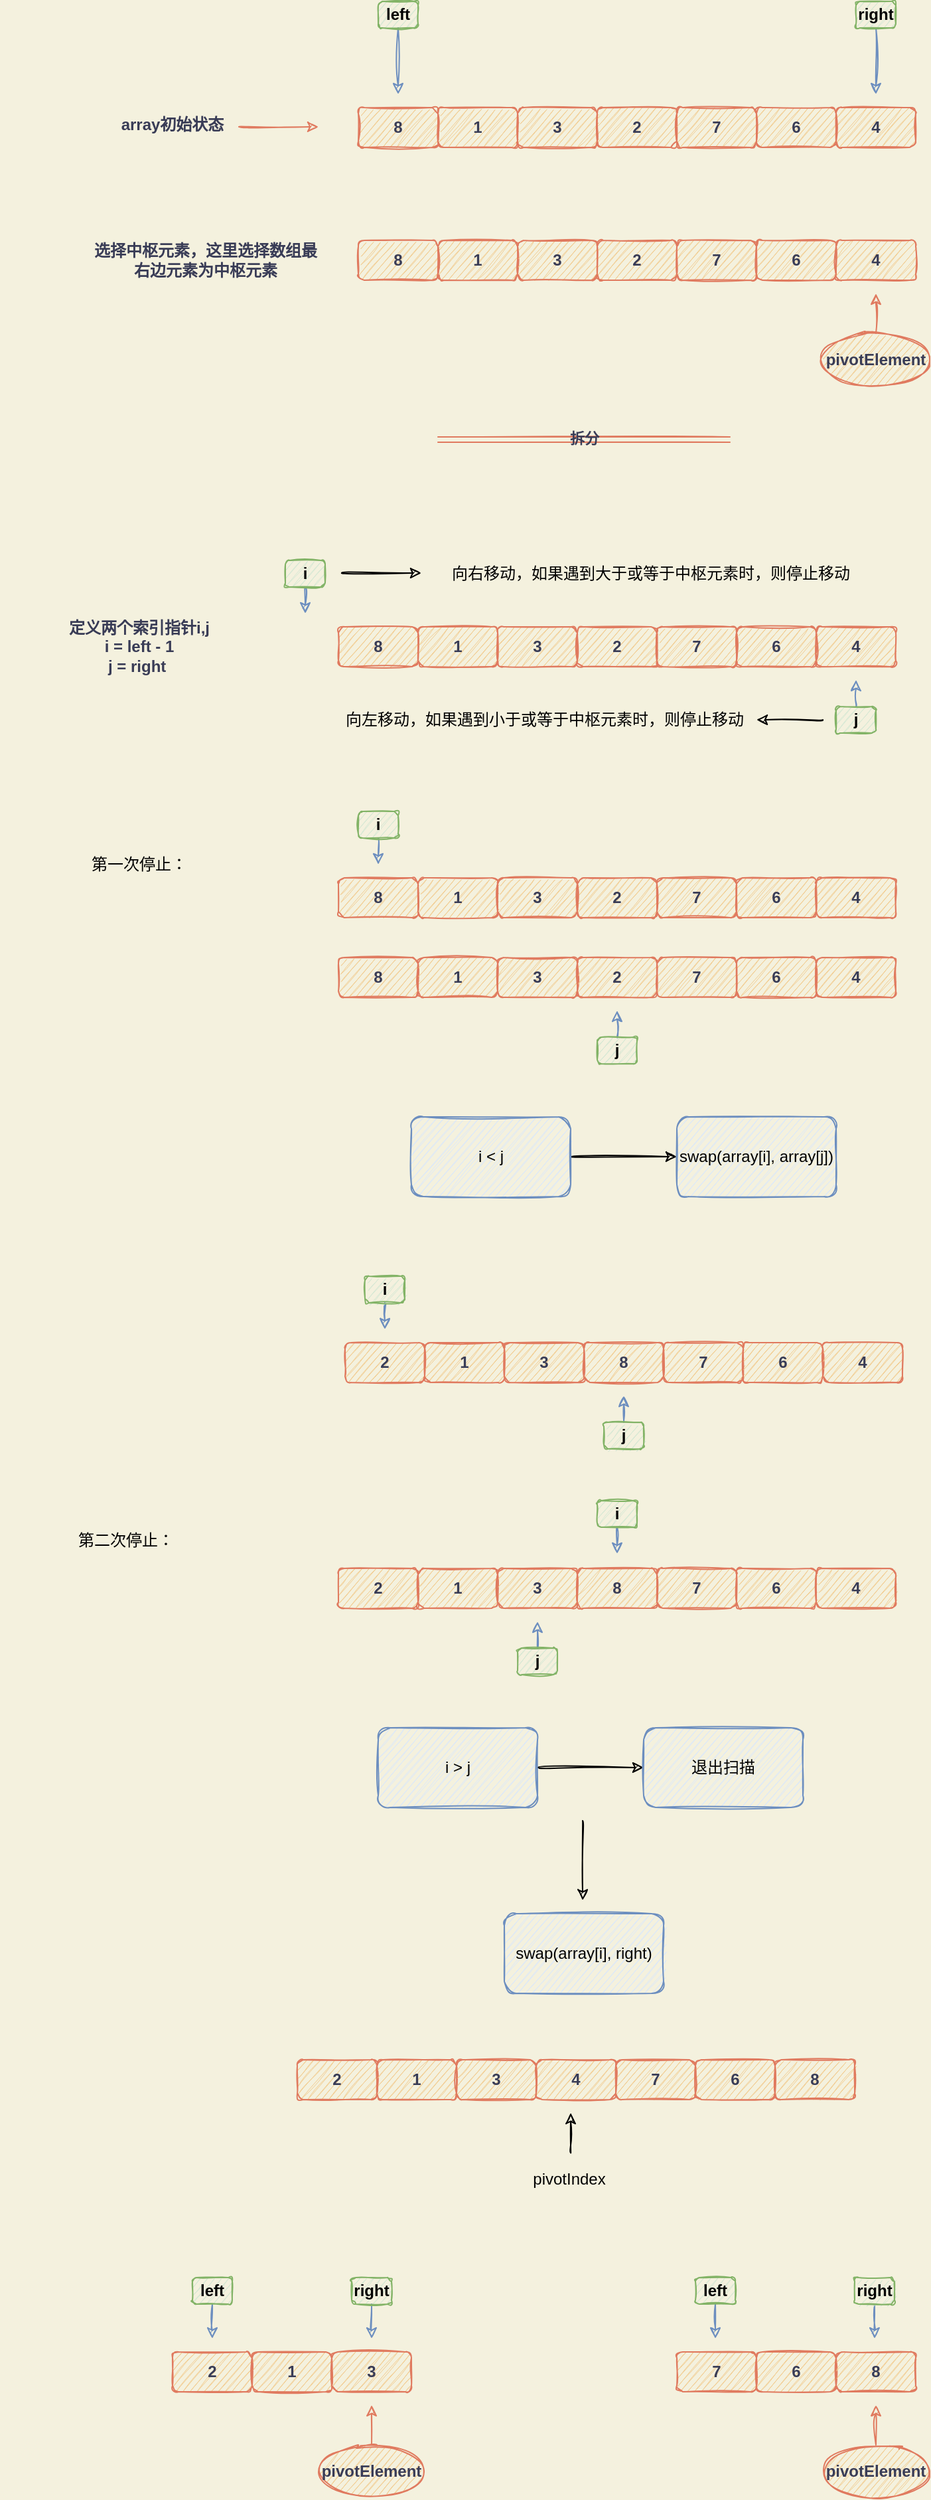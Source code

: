 <mxfile version="13.7.3" type="device"><diagram id="YVNx1R-h2q77OZoZSwzM" name="Page-1"><mxGraphModel dx="1853" dy="426" grid="1" gridSize="10" guides="1" tooltips="1" connect="1" arrows="1" fold="1" page="1" pageScale="1" pageWidth="827" pageHeight="1169" background="#F4F1DE" math="0" shadow="0"><root><mxCell id="0"/><mxCell id="1" parent="0"/><mxCell id="DaMv5-VRYf3MZPw7-eP7-1" value="8" style="whiteSpace=wrap;html=1;fillColor=#F2CC8F;strokeColor=#E07A5F;fontColor=#393C56;fontStyle=1;sketch=1;rounded=1;" parent="1" vertex="1"><mxGeometry x="250" y="100" width="60" height="30" as="geometry"/></mxCell><mxCell id="DaMv5-VRYf3MZPw7-eP7-2" value="1" style="whiteSpace=wrap;html=1;fillColor=#F2CC8F;strokeColor=#E07A5F;fontColor=#393C56;fontStyle=1;sketch=1;rounded=1;" parent="1" vertex="1"><mxGeometry x="310" y="100" width="60" height="30" as="geometry"/></mxCell><mxCell id="DaMv5-VRYf3MZPw7-eP7-3" value="3" style="whiteSpace=wrap;html=1;fillColor=#F2CC8F;strokeColor=#E07A5F;fontColor=#393C56;fontStyle=1;sketch=1;rounded=1;" parent="1" vertex="1"><mxGeometry x="370" y="100" width="60" height="30" as="geometry"/></mxCell><mxCell id="DaMv5-VRYf3MZPw7-eP7-4" value="2" style="whiteSpace=wrap;html=1;fillColor=#F2CC8F;strokeColor=#E07A5F;fontColor=#393C56;fontStyle=1;sketch=1;rounded=1;" parent="1" vertex="1"><mxGeometry x="430" y="100" width="60" height="30" as="geometry"/></mxCell><mxCell id="DaMv5-VRYf3MZPw7-eP7-5" value="7" style="whiteSpace=wrap;html=1;fillColor=#F2CC8F;strokeColor=#E07A5F;fontColor=#393C56;fontStyle=1;sketch=1;rounded=1;" parent="1" vertex="1"><mxGeometry x="490" y="100" width="60" height="30" as="geometry"/></mxCell><mxCell id="DaMv5-VRYf3MZPw7-eP7-6" value="6" style="whiteSpace=wrap;html=1;fillColor=#F2CC8F;strokeColor=#E07A5F;fontColor=#393C56;fontStyle=1;sketch=1;rounded=1;" parent="1" vertex="1"><mxGeometry x="550" y="100" width="60" height="30" as="geometry"/></mxCell><mxCell id="DaMv5-VRYf3MZPw7-eP7-7" value="4" style="whiteSpace=wrap;html=1;fillColor=#F2CC8F;strokeColor=#E07A5F;fontColor=#393C56;fontStyle=1;sketch=1;rounded=1;" parent="1" vertex="1"><mxGeometry x="610" y="100" width="60" height="30" as="geometry"/></mxCell><mxCell id="DaMv5-VRYf3MZPw7-eP7-8" value="array初始状态" style="text;html=1;strokeColor=none;fillColor=none;align=center;verticalAlign=middle;whiteSpace=wrap;fontColor=#393C56;fontStyle=1;sketch=1;rounded=1;" parent="1" vertex="1"><mxGeometry x="70" y="105" width="80" height="15" as="geometry"/></mxCell><mxCell id="DaMv5-VRYf3MZPw7-eP7-9" value="" style="endArrow=classic;html=1;labelBackgroundColor=#F4F1DE;strokeColor=#E07A5F;fontColor=#393C56;fontStyle=1;sketch=1;curved=1;" parent="1" edge="1"><mxGeometry width="50" height="50" relative="1" as="geometry"><mxPoint x="160" y="114.5" as="sourcePoint"/><mxPoint x="220" y="114.5" as="targetPoint"/></mxGeometry></mxCell><mxCell id="DaMv5-VRYf3MZPw7-eP7-22" style="edgeStyle=orthogonalEdgeStyle;orthogonalLoop=1;jettySize=auto;html=1;strokeColor=#6c8ebf;fillColor=#dae8fc;fontColor=#393C56;fontStyle=1;sketch=1;curved=1;" parent="1" source="DaMv5-VRYf3MZPw7-eP7-19" edge="1"><mxGeometry relative="1" as="geometry"><mxPoint x="280" y="90" as="targetPoint"/></mxGeometry></mxCell><mxCell id="DaMv5-VRYf3MZPw7-eP7-19" value="left" style="whiteSpace=wrap;html=1;strokeColor=#82b366;fillColor=#d5e8d4;fontStyle=1;sketch=1;rounded=1;" parent="1" vertex="1"><mxGeometry x="265" y="20" width="30" height="20" as="geometry"/></mxCell><mxCell id="DaMv5-VRYf3MZPw7-eP7-23" style="edgeStyle=orthogonalEdgeStyle;orthogonalLoop=1;jettySize=auto;html=1;strokeColor=#6c8ebf;fillColor=#dae8fc;fontColor=#393C56;fontStyle=1;sketch=1;curved=1;" parent="1" source="DaMv5-VRYf3MZPw7-eP7-20" edge="1"><mxGeometry relative="1" as="geometry"><mxPoint x="640" y="90" as="targetPoint"/></mxGeometry></mxCell><mxCell id="DaMv5-VRYf3MZPw7-eP7-20" value="right" style="whiteSpace=wrap;html=1;strokeColor=#82b366;fillColor=#d5e8d4;fontStyle=1;sketch=1;rounded=1;" parent="1" vertex="1"><mxGeometry x="625" y="20" width="30" height="20" as="geometry"/></mxCell><mxCell id="DaMv5-VRYf3MZPw7-eP7-24" value="选择中枢元素，这里选择数组最右边元素为中枢元素" style="text;html=1;strokeColor=none;fillColor=none;align=center;verticalAlign=middle;whiteSpace=wrap;fontColor=#393C56;fontStyle=1;sketch=1;rounded=1;" parent="1" vertex="1"><mxGeometry x="50" y="195" width="170" height="40" as="geometry"/></mxCell><mxCell id="DaMv5-VRYf3MZPw7-eP7-25" value="8" style="whiteSpace=wrap;html=1;fillColor=#F2CC8F;strokeColor=#E07A5F;fontColor=#393C56;fontStyle=1;sketch=1;rounded=1;" parent="1" vertex="1"><mxGeometry x="250" y="200" width="60" height="30" as="geometry"/></mxCell><mxCell id="DaMv5-VRYf3MZPw7-eP7-26" value="1" style="whiteSpace=wrap;html=1;fillColor=#F2CC8F;strokeColor=#E07A5F;fontColor=#393C56;fontStyle=1;sketch=1;rounded=1;" parent="1" vertex="1"><mxGeometry x="310" y="200" width="60" height="30" as="geometry"/></mxCell><mxCell id="DaMv5-VRYf3MZPw7-eP7-27" value="3" style="whiteSpace=wrap;html=1;fillColor=#F2CC8F;strokeColor=#E07A5F;fontColor=#393C56;fontStyle=1;sketch=1;rounded=1;" parent="1" vertex="1"><mxGeometry x="370" y="200" width="60" height="30" as="geometry"/></mxCell><mxCell id="DaMv5-VRYf3MZPw7-eP7-28" value="2" style="whiteSpace=wrap;html=1;fillColor=#F2CC8F;strokeColor=#E07A5F;fontColor=#393C56;fontStyle=1;sketch=1;rounded=1;" parent="1" vertex="1"><mxGeometry x="430" y="200" width="60" height="30" as="geometry"/></mxCell><mxCell id="DaMv5-VRYf3MZPw7-eP7-29" value="7" style="whiteSpace=wrap;html=1;fillColor=#F2CC8F;strokeColor=#E07A5F;fontColor=#393C56;fontStyle=1;sketch=1;rounded=1;" parent="1" vertex="1"><mxGeometry x="490" y="200" width="60" height="30" as="geometry"/></mxCell><mxCell id="DaMv5-VRYf3MZPw7-eP7-30" value="6" style="whiteSpace=wrap;html=1;fillColor=#F2CC8F;strokeColor=#E07A5F;fontColor=#393C56;fontStyle=1;sketch=1;rounded=1;" parent="1" vertex="1"><mxGeometry x="550" y="200" width="60" height="30" as="geometry"/></mxCell><mxCell id="DaMv5-VRYf3MZPw7-eP7-31" value="4" style="whiteSpace=wrap;html=1;fillColor=#F2CC8F;strokeColor=#E07A5F;fontColor=#393C56;fontStyle=1;sketch=1;rounded=1;" parent="1" vertex="1"><mxGeometry x="610" y="200" width="60" height="30" as="geometry"/></mxCell><mxCell id="DaMv5-VRYf3MZPw7-eP7-33" style="edgeStyle=orthogonalEdgeStyle;orthogonalLoop=1;jettySize=auto;html=1;strokeColor=#E07A5F;fillColor=#F2CC8F;fontColor=#393C56;fontStyle=1;sketch=1;curved=1;" parent="1" source="DaMv5-VRYf3MZPw7-eP7-32" edge="1"><mxGeometry relative="1" as="geometry"><mxPoint x="640" y="240" as="targetPoint"/></mxGeometry></mxCell><mxCell id="DaMv5-VRYf3MZPw7-eP7-32" value="pivotElement" style="ellipse;whiteSpace=wrap;html=1;strokeColor=#E07A5F;fillColor=#F2CC8F;fontColor=#393C56;fontStyle=1;sketch=1;rounded=1;" parent="1" vertex="1"><mxGeometry x="600" y="270" width="80" height="40" as="geometry"/></mxCell><mxCell id="DaMv5-VRYf3MZPw7-eP7-34" value="" style="shape=link;html=1;strokeColor=#E07A5F;fillColor=#F2CC8F;fontColor=#393C56;fontStyle=1;sketch=1;curved=1;" parent="1" edge="1"><mxGeometry width="100" relative="1" as="geometry"><mxPoint x="310" y="350" as="sourcePoint"/><mxPoint x="530" y="350" as="targetPoint"/></mxGeometry></mxCell><mxCell id="DaMv5-VRYf3MZPw7-eP7-35" value="拆分" style="edgeLabel;html=1;align=center;verticalAlign=middle;resizable=0;points=[];fontColor=#393C56;labelBackgroundColor=none;fontStyle=1;sketch=1;rounded=1;" parent="DaMv5-VRYf3MZPw7-eP7-34" vertex="1" connectable="0"><mxGeometry y="1" relative="1" as="geometry"><mxPoint as="offset"/></mxGeometry></mxCell><mxCell id="DaMv5-VRYf3MZPw7-eP7-36" value="定义两个索引指针i,j&lt;br&gt;i = left - 1&lt;br&gt;j = right&amp;nbsp;" style="text;html=1;strokeColor=none;fillColor=none;align=center;verticalAlign=middle;whiteSpace=wrap;labelBackgroundColor=none;fontColor=#393C56;fontStyle=1;sketch=1;rounded=1;" parent="1" vertex="1"><mxGeometry x="-20" y="476" width="210" height="60" as="geometry"/></mxCell><mxCell id="DaMv5-VRYf3MZPw7-eP7-38" value="8" style="whiteSpace=wrap;html=1;fillColor=#F2CC8F;strokeColor=#E07A5F;fontColor=#393C56;fontStyle=1;sketch=1;rounded=1;" parent="1" vertex="1"><mxGeometry x="235" y="491" width="60" height="30" as="geometry"/></mxCell><mxCell id="DaMv5-VRYf3MZPw7-eP7-39" value="1" style="whiteSpace=wrap;html=1;fillColor=#F2CC8F;strokeColor=#E07A5F;fontColor=#393C56;fontStyle=1;sketch=1;rounded=1;" parent="1" vertex="1"><mxGeometry x="295" y="491" width="60" height="30" as="geometry"/></mxCell><mxCell id="DaMv5-VRYf3MZPw7-eP7-40" value="3" style="whiteSpace=wrap;html=1;fillColor=#F2CC8F;strokeColor=#E07A5F;fontColor=#393C56;fontStyle=1;sketch=1;rounded=1;" parent="1" vertex="1"><mxGeometry x="355" y="491" width="60" height="30" as="geometry"/></mxCell><mxCell id="DaMv5-VRYf3MZPw7-eP7-41" value="2" style="whiteSpace=wrap;html=1;fillColor=#F2CC8F;strokeColor=#E07A5F;fontColor=#393C56;fontStyle=1;sketch=1;rounded=1;" parent="1" vertex="1"><mxGeometry x="415" y="491" width="60" height="30" as="geometry"/></mxCell><mxCell id="DaMv5-VRYf3MZPw7-eP7-42" value="7" style="whiteSpace=wrap;html=1;fillColor=#F2CC8F;strokeColor=#E07A5F;fontColor=#393C56;fontStyle=1;sketch=1;rounded=1;" parent="1" vertex="1"><mxGeometry x="475" y="491" width="60" height="30" as="geometry"/></mxCell><mxCell id="DaMv5-VRYf3MZPw7-eP7-43" value="6" style="whiteSpace=wrap;html=1;fillColor=#F2CC8F;strokeColor=#E07A5F;fontColor=#393C56;fontStyle=1;sketch=1;rounded=1;" parent="1" vertex="1"><mxGeometry x="535" y="491" width="60" height="30" as="geometry"/></mxCell><mxCell id="DaMv5-VRYf3MZPw7-eP7-44" value="4" style="whiteSpace=wrap;html=1;fillColor=#F2CC8F;strokeColor=#E07A5F;fontColor=#393C56;fontStyle=1;sketch=1;rounded=1;" parent="1" vertex="1"><mxGeometry x="595" y="491" width="60" height="30" as="geometry"/></mxCell><mxCell id="DaMv5-VRYf3MZPw7-eP7-45" style="edgeStyle=orthogonalEdgeStyle;orthogonalLoop=1;jettySize=auto;html=1;strokeColor=#6c8ebf;fillColor=#dae8fc;fontColor=#393C56;fontStyle=1;sketch=1;curved=1;" parent="1" source="DaMv5-VRYf3MZPw7-eP7-46" edge="1"><mxGeometry relative="1" as="geometry"><mxPoint x="210" y="481" as="targetPoint"/></mxGeometry></mxCell><mxCell id="DaMv5-VRYf3MZPw7-eP7-46" value="i" style="whiteSpace=wrap;html=1;strokeColor=#82b366;fillColor=#d5e8d4;fontStyle=1;sketch=1;rounded=1;" parent="1" vertex="1"><mxGeometry x="195" y="441" width="30" height="20" as="geometry"/></mxCell><mxCell id="DaMv5-VRYf3MZPw7-eP7-47" style="edgeStyle=orthogonalEdgeStyle;orthogonalLoop=1;jettySize=auto;html=1;strokeColor=#6c8ebf;fillColor=#dae8fc;fontColor=#393C56;exitX=0.5;exitY=0;exitDx=0;exitDy=0;fontStyle=1;sketch=1;curved=1;" parent="1" source="DaMv5-VRYf3MZPw7-eP7-48" edge="1"><mxGeometry relative="1" as="geometry"><mxPoint x="625" y="531" as="targetPoint"/></mxGeometry></mxCell><mxCell id="DaMv5-VRYf3MZPw7-eP7-48" value="j" style="whiteSpace=wrap;html=1;strokeColor=#82b366;fillColor=#d5e8d4;fontStyle=1;sketch=1;rounded=1;" parent="1" vertex="1"><mxGeometry x="610" y="551" width="30" height="20" as="geometry"/></mxCell><mxCell id="xfpOh3_pcSAr-uzuh0t--2" value="" style="endArrow=classic;html=1;sketch=1;curved=1;" edge="1" parent="1"><mxGeometry width="50" height="50" relative="1" as="geometry"><mxPoint x="237.5" y="450.5" as="sourcePoint"/><mxPoint x="297.5" y="450.5" as="targetPoint"/></mxGeometry></mxCell><mxCell id="xfpOh3_pcSAr-uzuh0t--3" value="向右移动，如果遇到大于或等于中枢元素时，则停止移动" style="text;html=1;strokeColor=none;fillColor=none;align=center;verticalAlign=middle;whiteSpace=wrap;sketch=1;rounded=1;" vertex="1" parent="1"><mxGeometry x="307.5" y="441" width="325" height="20" as="geometry"/></mxCell><mxCell id="xfpOh3_pcSAr-uzuh0t--4" value="" style="endArrow=classic;html=1;sketch=1;curved=1;" edge="1" parent="1"><mxGeometry width="50" height="50" relative="1" as="geometry"><mxPoint x="600" y="561" as="sourcePoint"/><mxPoint x="550" y="561" as="targetPoint"/></mxGeometry></mxCell><mxCell id="xfpOh3_pcSAr-uzuh0t--5" value="向左移动，如果遇到小于或等于中枢元素时，则停止移动" style="text;html=1;strokeColor=none;fillColor=none;align=center;verticalAlign=middle;whiteSpace=wrap;sketch=1;rounded=1;" vertex="1" parent="1"><mxGeometry x="227.5" y="551" width="325" height="20" as="geometry"/></mxCell><mxCell id="xfpOh3_pcSAr-uzuh0t--9" value="第一次停止：" style="text;html=1;strokeColor=none;fillColor=none;align=center;verticalAlign=middle;whiteSpace=wrap;sketch=1;rounded=1;" vertex="1" parent="1"><mxGeometry x="40" y="660" width="90" height="20" as="geometry"/></mxCell><mxCell id="xfpOh3_pcSAr-uzuh0t--10" value="8" style="whiteSpace=wrap;html=1;fillColor=#F2CC8F;strokeColor=#E07A5F;fontColor=#393C56;fontStyle=1;sketch=1;rounded=1;" vertex="1" parent="1"><mxGeometry x="235" y="680" width="60" height="30" as="geometry"/></mxCell><mxCell id="xfpOh3_pcSAr-uzuh0t--11" value="1" style="whiteSpace=wrap;html=1;fillColor=#F2CC8F;strokeColor=#E07A5F;fontColor=#393C56;fontStyle=1;sketch=1;rounded=1;" vertex="1" parent="1"><mxGeometry x="295" y="680" width="60" height="30" as="geometry"/></mxCell><mxCell id="xfpOh3_pcSAr-uzuh0t--12" value="3" style="whiteSpace=wrap;html=1;fillColor=#F2CC8F;strokeColor=#E07A5F;fontColor=#393C56;fontStyle=1;sketch=1;rounded=1;" vertex="1" parent="1"><mxGeometry x="355" y="680" width="60" height="30" as="geometry"/></mxCell><mxCell id="xfpOh3_pcSAr-uzuh0t--13" value="2" style="whiteSpace=wrap;html=1;fillColor=#F2CC8F;strokeColor=#E07A5F;fontColor=#393C56;fontStyle=1;sketch=1;rounded=1;" vertex="1" parent="1"><mxGeometry x="415" y="680" width="60" height="30" as="geometry"/></mxCell><mxCell id="xfpOh3_pcSAr-uzuh0t--14" value="7" style="whiteSpace=wrap;html=1;fillColor=#F2CC8F;strokeColor=#E07A5F;fontColor=#393C56;fontStyle=1;sketch=1;rounded=1;" vertex="1" parent="1"><mxGeometry x="475" y="680" width="60" height="30" as="geometry"/></mxCell><mxCell id="xfpOh3_pcSAr-uzuh0t--15" value="6" style="whiteSpace=wrap;html=1;fillColor=#F2CC8F;strokeColor=#E07A5F;fontColor=#393C56;fontStyle=1;sketch=1;rounded=1;" vertex="1" parent="1"><mxGeometry x="535" y="680" width="60" height="30" as="geometry"/></mxCell><mxCell id="xfpOh3_pcSAr-uzuh0t--16" value="4" style="whiteSpace=wrap;html=1;fillColor=#F2CC8F;strokeColor=#E07A5F;fontColor=#393C56;fontStyle=1;sketch=1;rounded=1;" vertex="1" parent="1"><mxGeometry x="595" y="680" width="60" height="30" as="geometry"/></mxCell><mxCell id="xfpOh3_pcSAr-uzuh0t--17" style="edgeStyle=orthogonalEdgeStyle;orthogonalLoop=1;jettySize=auto;html=1;strokeColor=#6c8ebf;fillColor=#dae8fc;fontColor=#393C56;fontStyle=1;sketch=1;curved=1;" edge="1" parent="1" source="xfpOh3_pcSAr-uzuh0t--18"><mxGeometry relative="1" as="geometry"><mxPoint x="265" y="670" as="targetPoint"/></mxGeometry></mxCell><mxCell id="xfpOh3_pcSAr-uzuh0t--18" value="i" style="whiteSpace=wrap;html=1;strokeColor=#82b366;fillColor=#d5e8d4;fontStyle=1;sketch=1;rounded=1;" vertex="1" parent="1"><mxGeometry x="250" y="630" width="30" height="20" as="geometry"/></mxCell><mxCell id="xfpOh3_pcSAr-uzuh0t--21" value="8" style="whiteSpace=wrap;html=1;fillColor=#F2CC8F;strokeColor=#E07A5F;fontColor=#393C56;fontStyle=1;sketch=1;rounded=1;" vertex="1" parent="1"><mxGeometry x="235" y="740" width="60" height="30" as="geometry"/></mxCell><mxCell id="xfpOh3_pcSAr-uzuh0t--22" value="1" style="whiteSpace=wrap;html=1;fillColor=#F2CC8F;strokeColor=#E07A5F;fontColor=#393C56;fontStyle=1;sketch=1;rounded=1;" vertex="1" parent="1"><mxGeometry x="295" y="740" width="60" height="30" as="geometry"/></mxCell><mxCell id="xfpOh3_pcSAr-uzuh0t--23" value="3" style="whiteSpace=wrap;html=1;fillColor=#F2CC8F;strokeColor=#E07A5F;fontColor=#393C56;fontStyle=1;sketch=1;rounded=1;" vertex="1" parent="1"><mxGeometry x="355" y="740" width="60" height="30" as="geometry"/></mxCell><mxCell id="xfpOh3_pcSAr-uzuh0t--24" value="2" style="whiteSpace=wrap;html=1;fillColor=#F2CC8F;strokeColor=#E07A5F;fontColor=#393C56;fontStyle=1;sketch=1;rounded=1;" vertex="1" parent="1"><mxGeometry x="415" y="740" width="60" height="30" as="geometry"/></mxCell><mxCell id="xfpOh3_pcSAr-uzuh0t--25" value="7" style="whiteSpace=wrap;html=1;fillColor=#F2CC8F;strokeColor=#E07A5F;fontColor=#393C56;fontStyle=1;sketch=1;rounded=1;" vertex="1" parent="1"><mxGeometry x="475" y="740" width="60" height="30" as="geometry"/></mxCell><mxCell id="xfpOh3_pcSAr-uzuh0t--26" value="6" style="whiteSpace=wrap;html=1;fillColor=#F2CC8F;strokeColor=#E07A5F;fontColor=#393C56;fontStyle=1;sketch=1;rounded=1;" vertex="1" parent="1"><mxGeometry x="535" y="740" width="60" height="30" as="geometry"/></mxCell><mxCell id="xfpOh3_pcSAr-uzuh0t--27" value="4" style="whiteSpace=wrap;html=1;fillColor=#F2CC8F;strokeColor=#E07A5F;fontColor=#393C56;fontStyle=1;sketch=1;rounded=1;" vertex="1" parent="1"><mxGeometry x="595" y="740" width="60" height="30" as="geometry"/></mxCell><mxCell id="xfpOh3_pcSAr-uzuh0t--30" style="edgeStyle=orthogonalEdgeStyle;orthogonalLoop=1;jettySize=auto;html=1;strokeColor=#6c8ebf;fillColor=#dae8fc;fontColor=#393C56;exitX=0.5;exitY=0;exitDx=0;exitDy=0;fontStyle=1;sketch=1;curved=1;" edge="1" parent="1" source="xfpOh3_pcSAr-uzuh0t--31"><mxGeometry relative="1" as="geometry"><mxPoint x="445" y="780" as="targetPoint"/></mxGeometry></mxCell><mxCell id="xfpOh3_pcSAr-uzuh0t--31" value="j" style="whiteSpace=wrap;html=1;strokeColor=#82b366;fillColor=#d5e8d4;fontStyle=1;sketch=1;rounded=1;" vertex="1" parent="1"><mxGeometry x="430" y="800" width="30" height="20" as="geometry"/></mxCell><mxCell id="xfpOh3_pcSAr-uzuh0t--34" value="" style="edgeStyle=orthogonalEdgeStyle;orthogonalLoop=1;jettySize=auto;html=1;sketch=1;curved=1;" edge="1" parent="1" source="xfpOh3_pcSAr-uzuh0t--32" target="xfpOh3_pcSAr-uzuh0t--33"><mxGeometry relative="1" as="geometry"/></mxCell><mxCell id="xfpOh3_pcSAr-uzuh0t--32" value="i &amp;lt; j" style="whiteSpace=wrap;html=1;fillColor=#dae8fc;strokeColor=#6c8ebf;sketch=1;rounded=1;" vertex="1" parent="1"><mxGeometry x="290" y="860" width="120" height="60" as="geometry"/></mxCell><mxCell id="xfpOh3_pcSAr-uzuh0t--33" value="swap(array[i], array[j])" style="whiteSpace=wrap;html=1;strokeColor=#6c8ebf;fillColor=#dae8fc;sketch=1;rounded=1;" vertex="1" parent="1"><mxGeometry x="490" y="860" width="120" height="60" as="geometry"/></mxCell><mxCell id="xfpOh3_pcSAr-uzuh0t--35" value="2" style="whiteSpace=wrap;html=1;fillColor=#F2CC8F;strokeColor=#E07A5F;fontColor=#393C56;fontStyle=1;sketch=1;rounded=1;" vertex="1" parent="1"><mxGeometry x="240" y="1030" width="60" height="30" as="geometry"/></mxCell><mxCell id="xfpOh3_pcSAr-uzuh0t--36" value="1" style="whiteSpace=wrap;html=1;fillColor=#F2CC8F;strokeColor=#E07A5F;fontColor=#393C56;fontStyle=1;sketch=1;rounded=1;" vertex="1" parent="1"><mxGeometry x="300" y="1030" width="60" height="30" as="geometry"/></mxCell><mxCell id="xfpOh3_pcSAr-uzuh0t--37" value="3" style="whiteSpace=wrap;html=1;fillColor=#F2CC8F;strokeColor=#E07A5F;fontColor=#393C56;fontStyle=1;sketch=1;rounded=1;" vertex="1" parent="1"><mxGeometry x="360" y="1030" width="60" height="30" as="geometry"/></mxCell><mxCell id="xfpOh3_pcSAr-uzuh0t--38" value="8" style="whiteSpace=wrap;html=1;fillColor=#F2CC8F;strokeColor=#E07A5F;fontColor=#393C56;fontStyle=1;sketch=1;rounded=1;" vertex="1" parent="1"><mxGeometry x="420" y="1030" width="60" height="30" as="geometry"/></mxCell><mxCell id="xfpOh3_pcSAr-uzuh0t--39" value="7" style="whiteSpace=wrap;html=1;fillColor=#F2CC8F;strokeColor=#E07A5F;fontColor=#393C56;fontStyle=1;sketch=1;rounded=1;" vertex="1" parent="1"><mxGeometry x="480" y="1030" width="60" height="30" as="geometry"/></mxCell><mxCell id="xfpOh3_pcSAr-uzuh0t--40" value="6" style="whiteSpace=wrap;html=1;fillColor=#F2CC8F;strokeColor=#E07A5F;fontColor=#393C56;fontStyle=1;sketch=1;rounded=1;" vertex="1" parent="1"><mxGeometry x="540" y="1030" width="60" height="30" as="geometry"/></mxCell><mxCell id="xfpOh3_pcSAr-uzuh0t--41" value="4" style="whiteSpace=wrap;html=1;fillColor=#F2CC8F;strokeColor=#E07A5F;fontColor=#393C56;fontStyle=1;sketch=1;rounded=1;" vertex="1" parent="1"><mxGeometry x="600" y="1030" width="60" height="30" as="geometry"/></mxCell><mxCell id="xfpOh3_pcSAr-uzuh0t--46" style="edgeStyle=orthogonalEdgeStyle;orthogonalLoop=1;jettySize=auto;html=1;strokeColor=#6c8ebf;fillColor=#dae8fc;fontColor=#393C56;fontStyle=1;sketch=1;curved=1;" edge="1" parent="1" source="xfpOh3_pcSAr-uzuh0t--47"><mxGeometry relative="1" as="geometry"><mxPoint x="270" y="1020" as="targetPoint"/></mxGeometry></mxCell><mxCell id="xfpOh3_pcSAr-uzuh0t--47" value="i" style="whiteSpace=wrap;html=1;strokeColor=#82b366;fillColor=#d5e8d4;fontStyle=1;sketch=1;rounded=1;" vertex="1" parent="1"><mxGeometry x="255" y="980" width="30" height="20" as="geometry"/></mxCell><mxCell id="xfpOh3_pcSAr-uzuh0t--48" style="edgeStyle=orthogonalEdgeStyle;orthogonalLoop=1;jettySize=auto;html=1;strokeColor=#6c8ebf;fillColor=#dae8fc;fontColor=#393C56;exitX=0.5;exitY=0;exitDx=0;exitDy=0;fontStyle=1;sketch=1;curved=1;" edge="1" parent="1" source="xfpOh3_pcSAr-uzuh0t--49"><mxGeometry relative="1" as="geometry"><mxPoint x="450" y="1070" as="targetPoint"/></mxGeometry></mxCell><mxCell id="xfpOh3_pcSAr-uzuh0t--49" value="j" style="whiteSpace=wrap;html=1;strokeColor=#82b366;fillColor=#d5e8d4;fontStyle=1;sketch=1;rounded=1;" vertex="1" parent="1"><mxGeometry x="435" y="1090" width="30" height="20" as="geometry"/></mxCell><mxCell id="xfpOh3_pcSAr-uzuh0t--50" value="第二次停止：" style="text;html=1;strokeColor=none;fillColor=none;align=center;verticalAlign=middle;whiteSpace=wrap;sketch=1;rounded=1;" vertex="1" parent="1"><mxGeometry x="30" y="1169" width="90" height="20" as="geometry"/></mxCell><mxCell id="xfpOh3_pcSAr-uzuh0t--51" value="2" style="whiteSpace=wrap;html=1;fillColor=#F2CC8F;strokeColor=#E07A5F;fontColor=#393C56;fontStyle=1;sketch=1;rounded=1;" vertex="1" parent="1"><mxGeometry x="235" y="1200" width="60" height="30" as="geometry"/></mxCell><mxCell id="xfpOh3_pcSAr-uzuh0t--52" value="1" style="whiteSpace=wrap;html=1;fillColor=#F2CC8F;strokeColor=#E07A5F;fontColor=#393C56;fontStyle=1;sketch=1;rounded=1;" vertex="1" parent="1"><mxGeometry x="295" y="1200" width="60" height="30" as="geometry"/></mxCell><mxCell id="xfpOh3_pcSAr-uzuh0t--53" value="3" style="whiteSpace=wrap;html=1;fillColor=#F2CC8F;strokeColor=#E07A5F;fontColor=#393C56;fontStyle=1;sketch=1;rounded=1;" vertex="1" parent="1"><mxGeometry x="355" y="1200" width="60" height="30" as="geometry"/></mxCell><mxCell id="xfpOh3_pcSAr-uzuh0t--54" value="8" style="whiteSpace=wrap;html=1;fillColor=#F2CC8F;strokeColor=#E07A5F;fontColor=#393C56;fontStyle=1;sketch=1;rounded=1;" vertex="1" parent="1"><mxGeometry x="415" y="1200" width="60" height="30" as="geometry"/></mxCell><mxCell id="xfpOh3_pcSAr-uzuh0t--55" value="7" style="whiteSpace=wrap;html=1;fillColor=#F2CC8F;strokeColor=#E07A5F;fontColor=#393C56;fontStyle=1;sketch=1;rounded=1;" vertex="1" parent="1"><mxGeometry x="475" y="1200" width="60" height="30" as="geometry"/></mxCell><mxCell id="xfpOh3_pcSAr-uzuh0t--56" value="6" style="whiteSpace=wrap;html=1;fillColor=#F2CC8F;strokeColor=#E07A5F;fontColor=#393C56;fontStyle=1;sketch=1;rounded=1;" vertex="1" parent="1"><mxGeometry x="535" y="1200" width="60" height="30" as="geometry"/></mxCell><mxCell id="xfpOh3_pcSAr-uzuh0t--57" value="4" style="whiteSpace=wrap;html=1;fillColor=#F2CC8F;strokeColor=#E07A5F;fontColor=#393C56;fontStyle=1;sketch=1;rounded=1;" vertex="1" parent="1"><mxGeometry x="595" y="1200" width="60" height="30" as="geometry"/></mxCell><mxCell id="xfpOh3_pcSAr-uzuh0t--58" style="edgeStyle=orthogonalEdgeStyle;orthogonalLoop=1;jettySize=auto;html=1;strokeColor=#6c8ebf;fillColor=#dae8fc;fontColor=#393C56;fontStyle=1;sketch=1;curved=1;" edge="1" parent="1" source="xfpOh3_pcSAr-uzuh0t--59"><mxGeometry relative="1" as="geometry"><mxPoint x="445" y="1189" as="targetPoint"/></mxGeometry></mxCell><mxCell id="xfpOh3_pcSAr-uzuh0t--59" value="i" style="whiteSpace=wrap;html=1;strokeColor=#82b366;fillColor=#d5e8d4;fontStyle=1;sketch=1;rounded=1;" vertex="1" parent="1"><mxGeometry x="430" y="1149" width="30" height="20" as="geometry"/></mxCell><mxCell id="xfpOh3_pcSAr-uzuh0t--60" style="edgeStyle=orthogonalEdgeStyle;orthogonalLoop=1;jettySize=auto;html=1;strokeColor=#6c8ebf;fillColor=#dae8fc;fontColor=#393C56;exitX=0.5;exitY=0;exitDx=0;exitDy=0;fontStyle=1;sketch=1;curved=1;" edge="1" parent="1" source="xfpOh3_pcSAr-uzuh0t--61"><mxGeometry relative="1" as="geometry"><mxPoint x="385" y="1240" as="targetPoint"/></mxGeometry></mxCell><mxCell id="xfpOh3_pcSAr-uzuh0t--61" value="j" style="whiteSpace=wrap;html=1;strokeColor=#82b366;fillColor=#d5e8d4;fontStyle=1;sketch=1;rounded=1;" vertex="1" parent="1"><mxGeometry x="370" y="1260" width="30" height="20" as="geometry"/></mxCell><mxCell id="xfpOh3_pcSAr-uzuh0t--62" value="" style="edgeStyle=orthogonalEdgeStyle;orthogonalLoop=1;jettySize=auto;html=1;sketch=1;curved=1;" edge="1" parent="1" source="xfpOh3_pcSAr-uzuh0t--63" target="xfpOh3_pcSAr-uzuh0t--64"><mxGeometry relative="1" as="geometry"/></mxCell><mxCell id="xfpOh3_pcSAr-uzuh0t--63" value="i &amp;gt; j" style="whiteSpace=wrap;html=1;fillColor=#dae8fc;strokeColor=#6c8ebf;sketch=1;rounded=1;" vertex="1" parent="1"><mxGeometry x="265" y="1320" width="120" height="60" as="geometry"/></mxCell><mxCell id="xfpOh3_pcSAr-uzuh0t--64" value="退出扫描" style="whiteSpace=wrap;html=1;strokeColor=#6c8ebf;fillColor=#dae8fc;sketch=1;rounded=1;" vertex="1" parent="1"><mxGeometry x="465" y="1320" width="120" height="60" as="geometry"/></mxCell><mxCell id="xfpOh3_pcSAr-uzuh0t--66" value="" style="endArrow=classic;html=1;sketch=1;curved=1;" edge="1" parent="1"><mxGeometry width="50" height="50" relative="1" as="geometry"><mxPoint x="419" y="1390" as="sourcePoint"/><mxPoint x="419" y="1450" as="targetPoint"/></mxGeometry></mxCell><mxCell id="xfpOh3_pcSAr-uzuh0t--67" value="swap(array[i], right)" style="whiteSpace=wrap;html=1;fillColor=#dae8fc;strokeColor=#6c8ebf;sketch=1;rounded=1;" vertex="1" parent="1"><mxGeometry x="360" y="1460" width="120" height="60" as="geometry"/></mxCell><mxCell id="xfpOh3_pcSAr-uzuh0t--68" value="2" style="whiteSpace=wrap;html=1;fillColor=#F2CC8F;strokeColor=#E07A5F;fontColor=#393C56;fontStyle=1;sketch=1;rounded=1;" vertex="1" parent="1"><mxGeometry x="204" y="1570" width="60" height="30" as="geometry"/></mxCell><mxCell id="xfpOh3_pcSAr-uzuh0t--69" value="1" style="whiteSpace=wrap;html=1;fillColor=#F2CC8F;strokeColor=#E07A5F;fontColor=#393C56;fontStyle=1;sketch=1;rounded=1;" vertex="1" parent="1"><mxGeometry x="264" y="1570" width="60" height="30" as="geometry"/></mxCell><mxCell id="xfpOh3_pcSAr-uzuh0t--70" value="3" style="whiteSpace=wrap;html=1;fillColor=#F2CC8F;strokeColor=#E07A5F;fontColor=#393C56;fontStyle=1;sketch=1;rounded=1;" vertex="1" parent="1"><mxGeometry x="324" y="1570" width="60" height="30" as="geometry"/></mxCell><mxCell id="xfpOh3_pcSAr-uzuh0t--71" value="4" style="whiteSpace=wrap;html=1;fillColor=#F2CC8F;strokeColor=#E07A5F;fontColor=#393C56;fontStyle=1;sketch=1;rounded=1;" vertex="1" parent="1"><mxGeometry x="384" y="1570" width="60" height="30" as="geometry"/></mxCell><mxCell id="xfpOh3_pcSAr-uzuh0t--72" value="7" style="whiteSpace=wrap;html=1;fillColor=#F2CC8F;strokeColor=#E07A5F;fontColor=#393C56;fontStyle=1;sketch=1;rounded=1;" vertex="1" parent="1"><mxGeometry x="444" y="1570" width="60" height="30" as="geometry"/></mxCell><mxCell id="xfpOh3_pcSAr-uzuh0t--73" value="6" style="whiteSpace=wrap;html=1;fillColor=#F2CC8F;strokeColor=#E07A5F;fontColor=#393C56;fontStyle=1;sketch=1;rounded=1;" vertex="1" parent="1"><mxGeometry x="504" y="1570" width="60" height="30" as="geometry"/></mxCell><mxCell id="xfpOh3_pcSAr-uzuh0t--74" value="8" style="whiteSpace=wrap;html=1;fillColor=#F2CC8F;strokeColor=#E07A5F;fontColor=#393C56;fontStyle=1;sketch=1;rounded=1;" vertex="1" parent="1"><mxGeometry x="564" y="1570" width="60" height="30" as="geometry"/></mxCell><mxCell id="xfpOh3_pcSAr-uzuh0t--75" value="" style="endArrow=classic;html=1;sketch=1;curved=1;" edge="1" parent="1"><mxGeometry width="50" height="50" relative="1" as="geometry"><mxPoint x="410" y="1640" as="sourcePoint"/><mxPoint x="410" y="1610" as="targetPoint"/></mxGeometry></mxCell><mxCell id="xfpOh3_pcSAr-uzuh0t--76" value="pivotIndex" style="text;html=1;strokeColor=none;fillColor=none;align=center;verticalAlign=middle;whiteSpace=wrap;sketch=1;rounded=1;" vertex="1" parent="1"><mxGeometry x="374" y="1650" width="70" height="20" as="geometry"/></mxCell><mxCell id="xfpOh3_pcSAr-uzuh0t--77" value="2" style="whiteSpace=wrap;html=1;fillColor=#F2CC8F;strokeColor=#E07A5F;fontColor=#393C56;fontStyle=1;sketch=1;rounded=1;" vertex="1" parent="1"><mxGeometry x="110" y="1790" width="60" height="30" as="geometry"/></mxCell><mxCell id="xfpOh3_pcSAr-uzuh0t--78" value="1" style="whiteSpace=wrap;html=1;fillColor=#F2CC8F;strokeColor=#E07A5F;fontColor=#393C56;fontStyle=1;sketch=1;rounded=1;" vertex="1" parent="1"><mxGeometry x="170" y="1790" width="60" height="30" as="geometry"/></mxCell><mxCell id="xfpOh3_pcSAr-uzuh0t--79" value="3" style="whiteSpace=wrap;html=1;fillColor=#F2CC8F;strokeColor=#E07A5F;fontColor=#393C56;fontStyle=1;sketch=1;rounded=1;" vertex="1" parent="1"><mxGeometry x="230" y="1790" width="60" height="30" as="geometry"/></mxCell><mxCell id="xfpOh3_pcSAr-uzuh0t--80" value="7" style="whiteSpace=wrap;html=1;fillColor=#F2CC8F;strokeColor=#E07A5F;fontColor=#393C56;fontStyle=1;sketch=1;rounded=1;" vertex="1" parent="1"><mxGeometry x="490" y="1790" width="60" height="30" as="geometry"/></mxCell><mxCell id="xfpOh3_pcSAr-uzuh0t--81" value="6" style="whiteSpace=wrap;html=1;fillColor=#F2CC8F;strokeColor=#E07A5F;fontColor=#393C56;fontStyle=1;sketch=1;rounded=1;" vertex="1" parent="1"><mxGeometry x="550" y="1790" width="60" height="30" as="geometry"/></mxCell><mxCell id="xfpOh3_pcSAr-uzuh0t--82" value="8" style="whiteSpace=wrap;html=1;fillColor=#F2CC8F;strokeColor=#E07A5F;fontColor=#393C56;fontStyle=1;sketch=1;rounded=1;" vertex="1" parent="1"><mxGeometry x="610" y="1790" width="60" height="30" as="geometry"/></mxCell><mxCell id="xfpOh3_pcSAr-uzuh0t--85" style="edgeStyle=orthogonalEdgeStyle;orthogonalLoop=1;jettySize=auto;html=1;strokeColor=#6c8ebf;fillColor=#dae8fc;fontColor=#393C56;fontStyle=1;sketch=1;curved=1;" edge="1" parent="1" source="xfpOh3_pcSAr-uzuh0t--86"><mxGeometry relative="1" as="geometry"><mxPoint x="140" y="1780" as="targetPoint"/></mxGeometry></mxCell><mxCell id="xfpOh3_pcSAr-uzuh0t--86" value="left" style="whiteSpace=wrap;html=1;strokeColor=#82b366;fillColor=#d5e8d4;fontStyle=1;sketch=1;rounded=1;" vertex="1" parent="1"><mxGeometry x="125" y="1734" width="30" height="20" as="geometry"/></mxCell><mxCell id="xfpOh3_pcSAr-uzuh0t--87" style="edgeStyle=orthogonalEdgeStyle;orthogonalLoop=1;jettySize=auto;html=1;strokeColor=#6c8ebf;fillColor=#dae8fc;fontColor=#393C56;fontStyle=1;sketch=1;curved=1;" edge="1" parent="1" source="xfpOh3_pcSAr-uzuh0t--88"><mxGeometry relative="1" as="geometry"><mxPoint x="260" y="1780" as="targetPoint"/></mxGeometry></mxCell><mxCell id="xfpOh3_pcSAr-uzuh0t--88" value="right" style="whiteSpace=wrap;html=1;strokeColor=#82b366;fillColor=#d5e8d4;fontStyle=1;sketch=1;rounded=1;" vertex="1" parent="1"><mxGeometry x="245" y="1734" width="30" height="20" as="geometry"/></mxCell><mxCell id="xfpOh3_pcSAr-uzuh0t--89" style="edgeStyle=orthogonalEdgeStyle;orthogonalLoop=1;jettySize=auto;html=1;strokeColor=#6c8ebf;fillColor=#dae8fc;fontColor=#393C56;fontStyle=1;sketch=1;curved=1;" edge="1" parent="1" source="xfpOh3_pcSAr-uzuh0t--90"><mxGeometry relative="1" as="geometry"><mxPoint x="519" y="1780" as="targetPoint"/></mxGeometry></mxCell><mxCell id="xfpOh3_pcSAr-uzuh0t--90" value="left" style="whiteSpace=wrap;html=1;strokeColor=#82b366;fillColor=#d5e8d4;fontStyle=1;sketch=1;rounded=1;" vertex="1" parent="1"><mxGeometry x="504" y="1734" width="30" height="20" as="geometry"/></mxCell><mxCell id="xfpOh3_pcSAr-uzuh0t--91" style="edgeStyle=orthogonalEdgeStyle;orthogonalLoop=1;jettySize=auto;html=1;strokeColor=#6c8ebf;fillColor=#dae8fc;fontColor=#393C56;fontStyle=1;sketch=1;curved=1;" edge="1" parent="1" source="xfpOh3_pcSAr-uzuh0t--92"><mxGeometry relative="1" as="geometry"><mxPoint x="639" y="1780" as="targetPoint"/></mxGeometry></mxCell><mxCell id="xfpOh3_pcSAr-uzuh0t--92" value="right" style="whiteSpace=wrap;html=1;strokeColor=#82b366;fillColor=#d5e8d4;fontStyle=1;sketch=1;rounded=1;" vertex="1" parent="1"><mxGeometry x="624" y="1734" width="30" height="20" as="geometry"/></mxCell><mxCell id="xfpOh3_pcSAr-uzuh0t--93" style="edgeStyle=orthogonalEdgeStyle;orthogonalLoop=1;jettySize=auto;html=1;strokeColor=#E07A5F;fillColor=#F2CC8F;fontColor=#393C56;fontStyle=1;sketch=1;curved=1;" edge="1" parent="1" source="xfpOh3_pcSAr-uzuh0t--94"><mxGeometry relative="1" as="geometry"><mxPoint x="260" y="1830" as="targetPoint"/></mxGeometry></mxCell><mxCell id="xfpOh3_pcSAr-uzuh0t--94" value="pivotElement" style="ellipse;whiteSpace=wrap;html=1;strokeColor=#E07A5F;fillColor=#F2CC8F;fontColor=#393C56;fontStyle=1;sketch=1;rounded=1;" vertex="1" parent="1"><mxGeometry x="220" y="1860" width="80" height="40" as="geometry"/></mxCell><mxCell id="xfpOh3_pcSAr-uzuh0t--95" style="edgeStyle=orthogonalEdgeStyle;orthogonalLoop=1;jettySize=auto;html=1;strokeColor=#E07A5F;fillColor=#F2CC8F;fontColor=#393C56;fontStyle=1;sketch=1;curved=1;" edge="1" parent="1" source="xfpOh3_pcSAr-uzuh0t--96"><mxGeometry relative="1" as="geometry"><mxPoint x="640" y="1830" as="targetPoint"/></mxGeometry></mxCell><mxCell id="xfpOh3_pcSAr-uzuh0t--96" value="pivotElement" style="ellipse;whiteSpace=wrap;html=1;strokeColor=#E07A5F;fillColor=#F2CC8F;fontColor=#393C56;fontStyle=1;sketch=1;rounded=1;" vertex="1" parent="1"><mxGeometry x="600" y="1860" width="80" height="40" as="geometry"/></mxCell></root></mxGraphModel></diagram></mxfile>